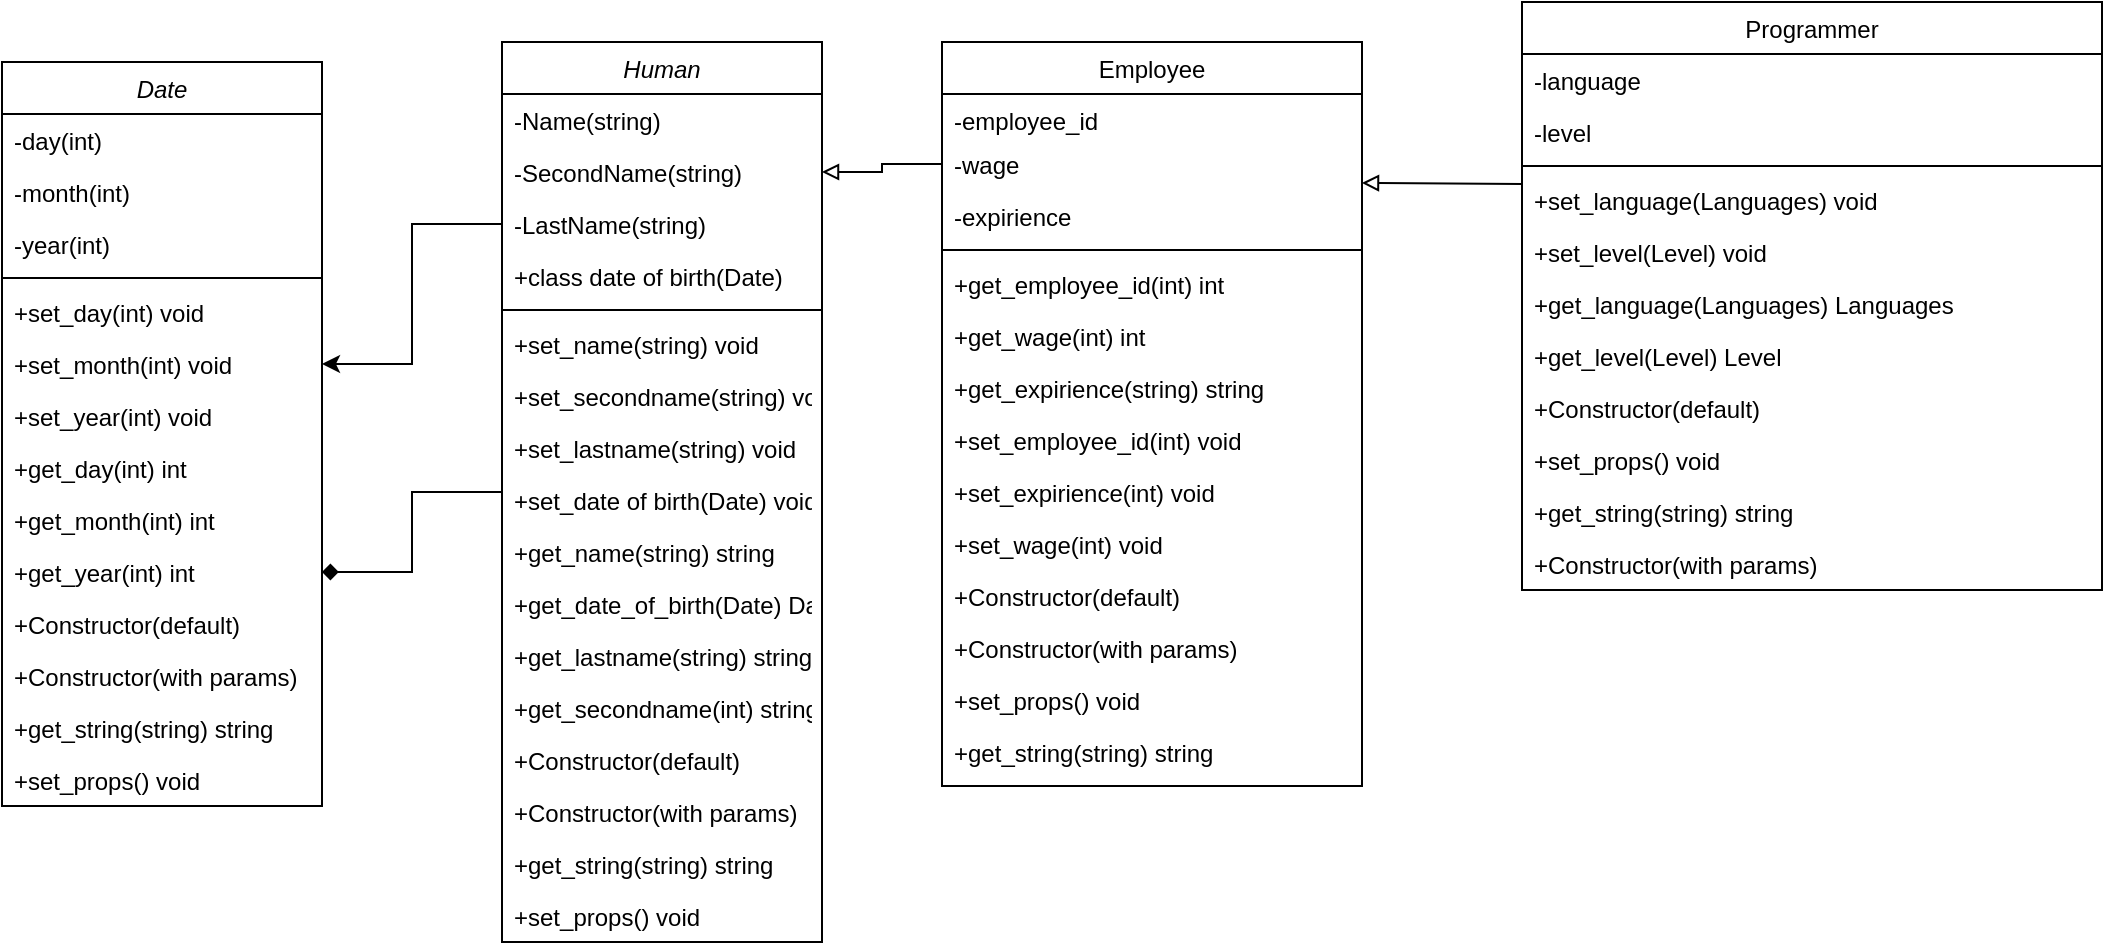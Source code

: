 <mxfile version="15.8.4" type="device"><diagram id="C5RBs43oDa-KdzZeNtuy" name="Page-1"><mxGraphModel dx="1422" dy="762" grid="1" gridSize="10" guides="1" tooltips="1" connect="1" arrows="1" fold="1" page="1" pageScale="1" pageWidth="827" pageHeight="1169" math="0" shadow="0"><root><mxCell id="WIyWlLk6GJQsqaUBKTNV-0"/><mxCell id="WIyWlLk6GJQsqaUBKTNV-1" parent="WIyWlLk6GJQsqaUBKTNV-0"/><mxCell id="09L3VsuA5EgXMV7DjT3Q-19" style="edgeStyle=orthogonalEdgeStyle;rounded=0;orthogonalLoop=1;jettySize=auto;html=1;endArrow=diamond;endFill=1;" edge="1" parent="WIyWlLk6GJQsqaUBKTNV-1" source="zkfFHV4jXpPFQw0GAbJ--0" target="09L3VsuA5EgXMV7DjT3Q-12"><mxGeometry relative="1" as="geometry"/></mxCell><mxCell id="zkfFHV4jXpPFQw0GAbJ--0" value="Human" style="swimlane;fontStyle=2;align=center;verticalAlign=top;childLayout=stackLayout;horizontal=1;startSize=26;horizontalStack=0;resizeParent=1;resizeLast=0;collapsible=1;marginBottom=0;rounded=0;shadow=0;strokeWidth=1;" parent="WIyWlLk6GJQsqaUBKTNV-1" vertex="1"><mxGeometry x="280" y="120" width="160" height="450" as="geometry"><mxRectangle x="230" y="140" width="160" height="26" as="alternateBounds"/></mxGeometry></mxCell><mxCell id="zkfFHV4jXpPFQw0GAbJ--1" value="-Name(string)" style="text;align=left;verticalAlign=top;spacingLeft=4;spacingRight=4;overflow=hidden;rotatable=0;points=[[0,0.5],[1,0.5]];portConstraint=eastwest;" parent="zkfFHV4jXpPFQw0GAbJ--0" vertex="1"><mxGeometry y="26" width="160" height="26" as="geometry"/></mxCell><mxCell id="zkfFHV4jXpPFQw0GAbJ--2" value="-SecondName(string)" style="text;align=left;verticalAlign=top;spacingLeft=4;spacingRight=4;overflow=hidden;rotatable=0;points=[[0,0.5],[1,0.5]];portConstraint=eastwest;rounded=0;shadow=0;html=0;" parent="zkfFHV4jXpPFQw0GAbJ--0" vertex="1"><mxGeometry y="52" width="160" height="26" as="geometry"/></mxCell><mxCell id="zkfFHV4jXpPFQw0GAbJ--3" value="-LastName(string)" style="text;align=left;verticalAlign=top;spacingLeft=4;spacingRight=4;overflow=hidden;rotatable=0;points=[[0,0.5],[1,0.5]];portConstraint=eastwest;rounded=0;shadow=0;html=0;" parent="zkfFHV4jXpPFQw0GAbJ--0" vertex="1"><mxGeometry y="78" width="160" height="26" as="geometry"/></mxCell><mxCell id="6UqKqsL-CgTQ7mZXT--F-10" value="+class date of birth(Date)" style="text;align=left;verticalAlign=top;spacingLeft=4;spacingRight=4;overflow=hidden;rotatable=0;points=[[0,0.5],[1,0.5]];portConstraint=eastwest;rounded=0;shadow=0;html=0;" parent="zkfFHV4jXpPFQw0GAbJ--0" vertex="1"><mxGeometry y="104" width="160" height="26" as="geometry"/></mxCell><mxCell id="zkfFHV4jXpPFQw0GAbJ--4" value="" style="line;html=1;strokeWidth=1;align=left;verticalAlign=middle;spacingTop=-1;spacingLeft=3;spacingRight=3;rotatable=0;labelPosition=right;points=[];portConstraint=eastwest;" parent="zkfFHV4jXpPFQw0GAbJ--0" vertex="1"><mxGeometry y="130" width="160" height="8" as="geometry"/></mxCell><mxCell id="zkfFHV4jXpPFQw0GAbJ--5" value="+set_name(string) void&#10;" style="text;align=left;verticalAlign=top;spacingLeft=4;spacingRight=4;overflow=hidden;rotatable=0;points=[[0,0.5],[1,0.5]];portConstraint=eastwest;" parent="zkfFHV4jXpPFQw0GAbJ--0" vertex="1"><mxGeometry y="138" width="160" height="26" as="geometry"/></mxCell><mxCell id="6UqKqsL-CgTQ7mZXT--F-12" value="+set_secondname(string) void&#10;" style="text;align=left;verticalAlign=top;spacingLeft=4;spacingRight=4;overflow=hidden;rotatable=0;points=[[0,0.5],[1,0.5]];portConstraint=eastwest;" parent="zkfFHV4jXpPFQw0GAbJ--0" vertex="1"><mxGeometry y="164" width="160" height="26" as="geometry"/></mxCell><mxCell id="6UqKqsL-CgTQ7mZXT--F-13" value="+set_lastname(string) void&#10;" style="text;align=left;verticalAlign=top;spacingLeft=4;spacingRight=4;overflow=hidden;rotatable=0;points=[[0,0.5],[1,0.5]];portConstraint=eastwest;" parent="zkfFHV4jXpPFQw0GAbJ--0" vertex="1"><mxGeometry y="190" width="160" height="26" as="geometry"/></mxCell><mxCell id="6UqKqsL-CgTQ7mZXT--F-14" value="+set_date of birth(Date) void&#10;" style="text;align=left;verticalAlign=top;spacingLeft=4;spacingRight=4;overflow=hidden;rotatable=0;points=[[0,0.5],[1,0.5]];portConstraint=eastwest;" parent="zkfFHV4jXpPFQw0GAbJ--0" vertex="1"><mxGeometry y="216" width="160" height="26" as="geometry"/></mxCell><mxCell id="6UqKqsL-CgTQ7mZXT--F-15" value="+get_name(string) string&#10;" style="text;align=left;verticalAlign=top;spacingLeft=4;spacingRight=4;overflow=hidden;rotatable=0;points=[[0,0.5],[1,0.5]];portConstraint=eastwest;" parent="zkfFHV4jXpPFQw0GAbJ--0" vertex="1"><mxGeometry y="242" width="160" height="26" as="geometry"/></mxCell><mxCell id="6UqKqsL-CgTQ7mZXT--F-16" value="+get_date_of_birth(Date) Date&#10;" style="text;align=left;verticalAlign=top;spacingLeft=4;spacingRight=4;overflow=hidden;rotatable=0;points=[[0,0.5],[1,0.5]];portConstraint=eastwest;" parent="zkfFHV4jXpPFQw0GAbJ--0" vertex="1"><mxGeometry y="268" width="160" height="26" as="geometry"/></mxCell><mxCell id="6UqKqsL-CgTQ7mZXT--F-17" value="+get_lastname(string) string&#10;" style="text;align=left;verticalAlign=top;spacingLeft=4;spacingRight=4;overflow=hidden;rotatable=0;points=[[0,0.5],[1,0.5]];portConstraint=eastwest;" parent="zkfFHV4jXpPFQw0GAbJ--0" vertex="1"><mxGeometry y="294" width="160" height="26" as="geometry"/></mxCell><mxCell id="6UqKqsL-CgTQ7mZXT--F-18" value="+get_secondname(int) string&#10;" style="text;align=left;verticalAlign=top;spacingLeft=4;spacingRight=4;overflow=hidden;rotatable=0;points=[[0,0.5],[1,0.5]];portConstraint=eastwest;" parent="zkfFHV4jXpPFQw0GAbJ--0" vertex="1"><mxGeometry y="320" width="160" height="26" as="geometry"/></mxCell><mxCell id="6UqKqsL-CgTQ7mZXT--F-19" value="+Constructor(default)" style="text;align=left;verticalAlign=top;spacingLeft=4;spacingRight=4;overflow=hidden;rotatable=0;points=[[0,0.5],[1,0.5]];portConstraint=eastwest;" parent="zkfFHV4jXpPFQw0GAbJ--0" vertex="1"><mxGeometry y="346" width="160" height="26" as="geometry"/></mxCell><mxCell id="6UqKqsL-CgTQ7mZXT--F-20" value="+Constructor(with params)" style="text;align=left;verticalAlign=top;spacingLeft=4;spacingRight=4;overflow=hidden;rotatable=0;points=[[0,0.5],[1,0.5]];portConstraint=eastwest;" parent="zkfFHV4jXpPFQw0GAbJ--0" vertex="1"><mxGeometry y="372" width="160" height="26" as="geometry"/></mxCell><mxCell id="6UqKqsL-CgTQ7mZXT--F-21" value="+get_string(string) string&#10;" style="text;align=left;verticalAlign=top;spacingLeft=4;spacingRight=4;overflow=hidden;rotatable=0;points=[[0,0.5],[1,0.5]];portConstraint=eastwest;" parent="zkfFHV4jXpPFQw0GAbJ--0" vertex="1"><mxGeometry y="398" width="160" height="26" as="geometry"/></mxCell><mxCell id="6UqKqsL-CgTQ7mZXT--F-22" value="+set_props() void&#10;" style="text;align=left;verticalAlign=top;spacingLeft=4;spacingRight=4;overflow=hidden;rotatable=0;points=[[0,0.5],[1,0.5]];portConstraint=eastwest;" parent="zkfFHV4jXpPFQw0GAbJ--0" vertex="1"><mxGeometry y="424" width="160" height="26" as="geometry"/></mxCell><mxCell id="zkfFHV4jXpPFQw0GAbJ--17" value="Employee" style="swimlane;fontStyle=0;align=center;verticalAlign=top;childLayout=stackLayout;horizontal=1;startSize=26;horizontalStack=0;resizeParent=1;resizeLast=0;collapsible=1;marginBottom=0;rounded=0;shadow=0;strokeWidth=1;" parent="WIyWlLk6GJQsqaUBKTNV-1" vertex="1"><mxGeometry x="500" y="120" width="210" height="372" as="geometry"><mxRectangle x="550" y="140" width="160" height="26" as="alternateBounds"/></mxGeometry></mxCell><mxCell id="zkfFHV4jXpPFQw0GAbJ--18" value="-employee_id" style="text;align=left;verticalAlign=top;spacingLeft=4;spacingRight=4;overflow=hidden;rotatable=0;points=[[0,0.5],[1,0.5]];portConstraint=eastwest;" parent="zkfFHV4jXpPFQw0GAbJ--17" vertex="1"><mxGeometry y="26" width="210" height="22" as="geometry"/></mxCell><mxCell id="zkfFHV4jXpPFQw0GAbJ--19" value="-wage" style="text;align=left;verticalAlign=top;spacingLeft=4;spacingRight=4;overflow=hidden;rotatable=0;points=[[0,0.5],[1,0.5]];portConstraint=eastwest;rounded=0;shadow=0;html=0;" parent="zkfFHV4jXpPFQw0GAbJ--17" vertex="1"><mxGeometry y="48" width="210" height="26" as="geometry"/></mxCell><mxCell id="zkfFHV4jXpPFQw0GAbJ--20" value="-expirience" style="text;align=left;verticalAlign=top;spacingLeft=4;spacingRight=4;overflow=hidden;rotatable=0;points=[[0,0.5],[1,0.5]];portConstraint=eastwest;rounded=0;shadow=0;html=0;" parent="zkfFHV4jXpPFQw0GAbJ--17" vertex="1"><mxGeometry y="74" width="210" height="26" as="geometry"/></mxCell><mxCell id="zkfFHV4jXpPFQw0GAbJ--23" value="" style="line;html=1;strokeWidth=1;align=left;verticalAlign=middle;spacingTop=-1;spacingLeft=3;spacingRight=3;rotatable=0;labelPosition=right;points=[];portConstraint=eastwest;" parent="zkfFHV4jXpPFQw0GAbJ--17" vertex="1"><mxGeometry y="100" width="210" height="8" as="geometry"/></mxCell><mxCell id="6UqKqsL-CgTQ7mZXT--F-36" value="+get_employee_id(int) int&#10;" style="text;align=left;verticalAlign=top;spacingLeft=4;spacingRight=4;overflow=hidden;rotatable=0;points=[[0,0.5],[1,0.5]];portConstraint=eastwest;" parent="zkfFHV4jXpPFQw0GAbJ--17" vertex="1"><mxGeometry y="108" width="210" height="26" as="geometry"/></mxCell><mxCell id="6UqKqsL-CgTQ7mZXT--F-35" value="+get_wage(int) int&#10;" style="text;align=left;verticalAlign=top;spacingLeft=4;spacingRight=4;overflow=hidden;rotatable=0;points=[[0,0.5],[1,0.5]];portConstraint=eastwest;" parent="zkfFHV4jXpPFQw0GAbJ--17" vertex="1"><mxGeometry y="134" width="210" height="26" as="geometry"/></mxCell><mxCell id="6UqKqsL-CgTQ7mZXT--F-34" value="+get_expirience(string) string&#10;" style="text;align=left;verticalAlign=top;spacingLeft=4;spacingRight=4;overflow=hidden;rotatable=0;points=[[0,0.5],[1,0.5]];portConstraint=eastwest;" parent="zkfFHV4jXpPFQw0GAbJ--17" vertex="1"><mxGeometry y="160" width="210" height="26" as="geometry"/></mxCell><mxCell id="6UqKqsL-CgTQ7mZXT--F-31" value="+set_employee_id(int) void&#10;" style="text;align=left;verticalAlign=top;spacingLeft=4;spacingRight=4;overflow=hidden;rotatable=0;points=[[0,0.5],[1,0.5]];portConstraint=eastwest;" parent="zkfFHV4jXpPFQw0GAbJ--17" vertex="1"><mxGeometry y="186" width="210" height="26" as="geometry"/></mxCell><mxCell id="6UqKqsL-CgTQ7mZXT--F-33" value="+set_expirience(int) void&#10;" style="text;align=left;verticalAlign=top;spacingLeft=4;spacingRight=4;overflow=hidden;rotatable=0;points=[[0,0.5],[1,0.5]];portConstraint=eastwest;" parent="zkfFHV4jXpPFQw0GAbJ--17" vertex="1"><mxGeometry y="212" width="210" height="26" as="geometry"/></mxCell><mxCell id="6UqKqsL-CgTQ7mZXT--F-32" value="+set_wage(int) void&#10;" style="text;align=left;verticalAlign=top;spacingLeft=4;spacingRight=4;overflow=hidden;rotatable=0;points=[[0,0.5],[1,0.5]];portConstraint=eastwest;" parent="zkfFHV4jXpPFQw0GAbJ--17" vertex="1"><mxGeometry y="238" width="210" height="26" as="geometry"/></mxCell><mxCell id="6UqKqsL-CgTQ7mZXT--F-23" value="+Constructor(default)" style="text;align=left;verticalAlign=top;spacingLeft=4;spacingRight=4;overflow=hidden;rotatable=0;points=[[0,0.5],[1,0.5]];portConstraint=eastwest;" parent="zkfFHV4jXpPFQw0GAbJ--17" vertex="1"><mxGeometry y="264" width="210" height="26" as="geometry"/></mxCell><mxCell id="6UqKqsL-CgTQ7mZXT--F-24" value="+Constructor(with params)" style="text;align=left;verticalAlign=top;spacingLeft=4;spacingRight=4;overflow=hidden;rotatable=0;points=[[0,0.5],[1,0.5]];portConstraint=eastwest;" parent="zkfFHV4jXpPFQw0GAbJ--17" vertex="1"><mxGeometry y="290" width="210" height="26" as="geometry"/></mxCell><mxCell id="6UqKqsL-CgTQ7mZXT--F-26" value="+set_props() void&#10;" style="text;align=left;verticalAlign=top;spacingLeft=4;spacingRight=4;overflow=hidden;rotatable=0;points=[[0,0.5],[1,0.5]];portConstraint=eastwest;" parent="zkfFHV4jXpPFQw0GAbJ--17" vertex="1"><mxGeometry y="316" width="210" height="26" as="geometry"/></mxCell><mxCell id="6UqKqsL-CgTQ7mZXT--F-25" value="+get_string(string) string&#10;" style="text;align=left;verticalAlign=top;spacingLeft=4;spacingRight=4;overflow=hidden;rotatable=0;points=[[0,0.5],[1,0.5]];portConstraint=eastwest;" parent="zkfFHV4jXpPFQw0GAbJ--17" vertex="1"><mxGeometry y="342" width="210" height="26" as="geometry"/></mxCell><mxCell id="6UqKqsL-CgTQ7mZXT--F-0" value="Programmer" style="swimlane;fontStyle=0;align=center;verticalAlign=top;childLayout=stackLayout;horizontal=1;startSize=26;horizontalStack=0;resizeParent=1;resizeLast=0;collapsible=1;marginBottom=0;rounded=0;shadow=0;strokeWidth=1;" parent="WIyWlLk6GJQsqaUBKTNV-1" vertex="1"><mxGeometry x="790" y="100" width="290" height="294" as="geometry"><mxRectangle x="550" y="140" width="160" height="26" as="alternateBounds"/></mxGeometry></mxCell><mxCell id="6UqKqsL-CgTQ7mZXT--F-1" value="-language" style="text;align=left;verticalAlign=top;spacingLeft=4;spacingRight=4;overflow=hidden;rotatable=0;points=[[0,0.5],[1,0.5]];portConstraint=eastwest;" parent="6UqKqsL-CgTQ7mZXT--F-0" vertex="1"><mxGeometry y="26" width="290" height="26" as="geometry"/></mxCell><mxCell id="6UqKqsL-CgTQ7mZXT--F-2" value="-level" style="text;align=left;verticalAlign=top;spacingLeft=4;spacingRight=4;overflow=hidden;rotatable=0;points=[[0,0.5],[1,0.5]];portConstraint=eastwest;rounded=0;shadow=0;html=0;" parent="6UqKqsL-CgTQ7mZXT--F-0" vertex="1"><mxGeometry y="52" width="290" height="26" as="geometry"/></mxCell><mxCell id="6UqKqsL-CgTQ7mZXT--F-6" value="" style="line;html=1;strokeWidth=1;align=left;verticalAlign=middle;spacingTop=-1;spacingLeft=3;spacingRight=3;rotatable=0;labelPosition=right;points=[];portConstraint=eastwest;" parent="6UqKqsL-CgTQ7mZXT--F-0" vertex="1"><mxGeometry y="78" width="290" height="8" as="geometry"/></mxCell><mxCell id="6UqKqsL-CgTQ7mZXT--F-42" value="+set_language(Languages) void&#10;" style="text;align=left;verticalAlign=top;spacingLeft=4;spacingRight=4;overflow=hidden;rotatable=0;points=[[0,0.5],[1,0.5]];portConstraint=eastwest;" parent="6UqKqsL-CgTQ7mZXT--F-0" vertex="1"><mxGeometry y="86" width="290" height="26" as="geometry"/></mxCell><mxCell id="6UqKqsL-CgTQ7mZXT--F-41" value="+set_level(Level) void&#10;" style="text;align=left;verticalAlign=top;spacingLeft=4;spacingRight=4;overflow=hidden;rotatable=0;points=[[0,0.5],[1,0.5]];portConstraint=eastwest;" parent="6UqKqsL-CgTQ7mZXT--F-0" vertex="1"><mxGeometry y="112" width="290" height="26" as="geometry"/></mxCell><mxCell id="6UqKqsL-CgTQ7mZXT--F-39" value="+get_language(Languages) Languages&#10;" style="text;align=left;verticalAlign=top;spacingLeft=4;spacingRight=4;overflow=hidden;rotatable=0;points=[[0,0.5],[1,0.5]];portConstraint=eastwest;" parent="6UqKqsL-CgTQ7mZXT--F-0" vertex="1"><mxGeometry y="138" width="290" height="26" as="geometry"/></mxCell><mxCell id="6UqKqsL-CgTQ7mZXT--F-40" value="+get_level(Level) Level&#10;" style="text;align=left;verticalAlign=top;spacingLeft=4;spacingRight=4;overflow=hidden;rotatable=0;points=[[0,0.5],[1,0.5]];portConstraint=eastwest;" parent="6UqKqsL-CgTQ7mZXT--F-0" vertex="1"><mxGeometry y="164" width="290" height="26" as="geometry"/></mxCell><mxCell id="6UqKqsL-CgTQ7mZXT--F-27" value="+Constructor(default)" style="text;align=left;verticalAlign=top;spacingLeft=4;spacingRight=4;overflow=hidden;rotatable=0;points=[[0,0.5],[1,0.5]];portConstraint=eastwest;" parent="6UqKqsL-CgTQ7mZXT--F-0" vertex="1"><mxGeometry y="190" width="290" height="26" as="geometry"/></mxCell><mxCell id="6UqKqsL-CgTQ7mZXT--F-30" value="+set_props() void&#10;" style="text;align=left;verticalAlign=top;spacingLeft=4;spacingRight=4;overflow=hidden;rotatable=0;points=[[0,0.5],[1,0.5]];portConstraint=eastwest;" parent="6UqKqsL-CgTQ7mZXT--F-0" vertex="1"><mxGeometry y="216" width="290" height="26" as="geometry"/></mxCell><mxCell id="6UqKqsL-CgTQ7mZXT--F-29" value="+get_string(string) string&#10;" style="text;align=left;verticalAlign=top;spacingLeft=4;spacingRight=4;overflow=hidden;rotatable=0;points=[[0,0.5],[1,0.5]];portConstraint=eastwest;" parent="6UqKqsL-CgTQ7mZXT--F-0" vertex="1"><mxGeometry y="242" width="290" height="26" as="geometry"/></mxCell><mxCell id="6UqKqsL-CgTQ7mZXT--F-28" value="+Constructor(with params)" style="text;align=left;verticalAlign=top;spacingLeft=4;spacingRight=4;overflow=hidden;rotatable=0;points=[[0,0.5],[1,0.5]];portConstraint=eastwest;" parent="6UqKqsL-CgTQ7mZXT--F-0" vertex="1"><mxGeometry y="268" width="290" height="26" as="geometry"/></mxCell><mxCell id="6UqKqsL-CgTQ7mZXT--F-11" style="edgeStyle=orthogonalEdgeStyle;rounded=0;orthogonalLoop=1;jettySize=auto;html=1;exitX=0;exitY=0.5;exitDx=0;exitDy=0;entryX=1;entryY=0.5;entryDx=0;entryDy=0;endArrow=block;endFill=0;" parent="WIyWlLk6GJQsqaUBKTNV-1" source="zkfFHV4jXpPFQw0GAbJ--19" target="zkfFHV4jXpPFQw0GAbJ--2" edge="1"><mxGeometry relative="1" as="geometry"><mxPoint x="450" y="140" as="targetPoint"/></mxGeometry></mxCell><mxCell id="6UqKqsL-CgTQ7mZXT--F-9" value="" style="endArrow=block;shadow=0;strokeWidth=1;rounded=0;endFill=0;edgeStyle=elbowEdgeStyle;elbow=vertical;exitX=0;exitY=0.5;exitDx=0;exitDy=0;" parent="WIyWlLk6GJQsqaUBKTNV-1" edge="1"><mxGeometry x="0.5" y="41" relative="1" as="geometry"><mxPoint x="790" y="191" as="sourcePoint"/><mxPoint x="710" y="191" as="targetPoint"/><mxPoint x="-40" y="32" as="offset"/><Array as="points"><mxPoint x="810" y="190.5"/></Array></mxGeometry></mxCell><mxCell id="09L3VsuA5EgXMV7DjT3Q-0" value="Date" style="swimlane;fontStyle=2;align=center;verticalAlign=top;childLayout=stackLayout;horizontal=1;startSize=26;horizontalStack=0;resizeParent=1;resizeLast=0;collapsible=1;marginBottom=0;rounded=0;shadow=0;strokeWidth=1;" vertex="1" parent="WIyWlLk6GJQsqaUBKTNV-1"><mxGeometry x="30" y="130" width="160" height="372" as="geometry"><mxRectangle x="230" y="140" width="160" height="26" as="alternateBounds"/></mxGeometry></mxCell><mxCell id="09L3VsuA5EgXMV7DjT3Q-1" value="-day(int)" style="text;align=left;verticalAlign=top;spacingLeft=4;spacingRight=4;overflow=hidden;rotatable=0;points=[[0,0.5],[1,0.5]];portConstraint=eastwest;" vertex="1" parent="09L3VsuA5EgXMV7DjT3Q-0"><mxGeometry y="26" width="160" height="26" as="geometry"/></mxCell><mxCell id="09L3VsuA5EgXMV7DjT3Q-2" value="-month(int)" style="text;align=left;verticalAlign=top;spacingLeft=4;spacingRight=4;overflow=hidden;rotatable=0;points=[[0,0.5],[1,0.5]];portConstraint=eastwest;rounded=0;shadow=0;html=0;" vertex="1" parent="09L3VsuA5EgXMV7DjT3Q-0"><mxGeometry y="52" width="160" height="26" as="geometry"/></mxCell><mxCell id="09L3VsuA5EgXMV7DjT3Q-3" value="-year(int)" style="text;align=left;verticalAlign=top;spacingLeft=4;spacingRight=4;overflow=hidden;rotatable=0;points=[[0,0.5],[1,0.5]];portConstraint=eastwest;rounded=0;shadow=0;html=0;" vertex="1" parent="09L3VsuA5EgXMV7DjT3Q-0"><mxGeometry y="78" width="160" height="26" as="geometry"/></mxCell><mxCell id="09L3VsuA5EgXMV7DjT3Q-5" value="" style="line;html=1;strokeWidth=1;align=left;verticalAlign=middle;spacingTop=-1;spacingLeft=3;spacingRight=3;rotatable=0;labelPosition=right;points=[];portConstraint=eastwest;" vertex="1" parent="09L3VsuA5EgXMV7DjT3Q-0"><mxGeometry y="104" width="160" height="8" as="geometry"/></mxCell><mxCell id="09L3VsuA5EgXMV7DjT3Q-6" value="+set_day(int) void&#10;" style="text;align=left;verticalAlign=top;spacingLeft=4;spacingRight=4;overflow=hidden;rotatable=0;points=[[0,0.5],[1,0.5]];portConstraint=eastwest;" vertex="1" parent="09L3VsuA5EgXMV7DjT3Q-0"><mxGeometry y="112" width="160" height="26" as="geometry"/></mxCell><mxCell id="09L3VsuA5EgXMV7DjT3Q-7" value="+set_month(int) void&#10;" style="text;align=left;verticalAlign=top;spacingLeft=4;spacingRight=4;overflow=hidden;rotatable=0;points=[[0,0.5],[1,0.5]];portConstraint=eastwest;" vertex="1" parent="09L3VsuA5EgXMV7DjT3Q-0"><mxGeometry y="138" width="160" height="26" as="geometry"/></mxCell><mxCell id="09L3VsuA5EgXMV7DjT3Q-9" value="+set_year(int) void&#10;" style="text;align=left;verticalAlign=top;spacingLeft=4;spacingRight=4;overflow=hidden;rotatable=0;points=[[0,0.5],[1,0.5]];portConstraint=eastwest;" vertex="1" parent="09L3VsuA5EgXMV7DjT3Q-0"><mxGeometry y="164" width="160" height="26" as="geometry"/></mxCell><mxCell id="09L3VsuA5EgXMV7DjT3Q-10" value="+get_day(int) int&#10;" style="text;align=left;verticalAlign=top;spacingLeft=4;spacingRight=4;overflow=hidden;rotatable=0;points=[[0,0.5],[1,0.5]];portConstraint=eastwest;" vertex="1" parent="09L3VsuA5EgXMV7DjT3Q-0"><mxGeometry y="190" width="160" height="26" as="geometry"/></mxCell><mxCell id="09L3VsuA5EgXMV7DjT3Q-11" value="+get_month(int) int&#10;" style="text;align=left;verticalAlign=top;spacingLeft=4;spacingRight=4;overflow=hidden;rotatable=0;points=[[0,0.5],[1,0.5]];portConstraint=eastwest;" vertex="1" parent="09L3VsuA5EgXMV7DjT3Q-0"><mxGeometry y="216" width="160" height="26" as="geometry"/></mxCell><mxCell id="09L3VsuA5EgXMV7DjT3Q-12" value="+get_year(int) int&#10;" style="text;align=left;verticalAlign=top;spacingLeft=4;spacingRight=4;overflow=hidden;rotatable=0;points=[[0,0.5],[1,0.5]];portConstraint=eastwest;" vertex="1" parent="09L3VsuA5EgXMV7DjT3Q-0"><mxGeometry y="242" width="160" height="26" as="geometry"/></mxCell><mxCell id="09L3VsuA5EgXMV7DjT3Q-14" value="+Constructor(default)" style="text;align=left;verticalAlign=top;spacingLeft=4;spacingRight=4;overflow=hidden;rotatable=0;points=[[0,0.5],[1,0.5]];portConstraint=eastwest;" vertex="1" parent="09L3VsuA5EgXMV7DjT3Q-0"><mxGeometry y="268" width="160" height="26" as="geometry"/></mxCell><mxCell id="09L3VsuA5EgXMV7DjT3Q-15" value="+Constructor(with params)" style="text;align=left;verticalAlign=top;spacingLeft=4;spacingRight=4;overflow=hidden;rotatable=0;points=[[0,0.5],[1,0.5]];portConstraint=eastwest;" vertex="1" parent="09L3VsuA5EgXMV7DjT3Q-0"><mxGeometry y="294" width="160" height="26" as="geometry"/></mxCell><mxCell id="09L3VsuA5EgXMV7DjT3Q-16" value="+get_string(string) string&#10;" style="text;align=left;verticalAlign=top;spacingLeft=4;spacingRight=4;overflow=hidden;rotatable=0;points=[[0,0.5],[1,0.5]];portConstraint=eastwest;" vertex="1" parent="09L3VsuA5EgXMV7DjT3Q-0"><mxGeometry y="320" width="160" height="26" as="geometry"/></mxCell><mxCell id="09L3VsuA5EgXMV7DjT3Q-17" value="+set_props() void&#10;" style="text;align=left;verticalAlign=top;spacingLeft=4;spacingRight=4;overflow=hidden;rotatable=0;points=[[0,0.5],[1,0.5]];portConstraint=eastwest;" vertex="1" parent="09L3VsuA5EgXMV7DjT3Q-0"><mxGeometry y="346" width="160" height="26" as="geometry"/></mxCell><mxCell id="09L3VsuA5EgXMV7DjT3Q-18" value="" style="edgeStyle=orthogonalEdgeStyle;rounded=0;orthogonalLoop=1;jettySize=auto;html=1;" edge="1" parent="WIyWlLk6GJQsqaUBKTNV-1" source="zkfFHV4jXpPFQw0GAbJ--3" target="09L3VsuA5EgXMV7DjT3Q-7"><mxGeometry relative="1" as="geometry"/></mxCell></root></mxGraphModel></diagram></mxfile>